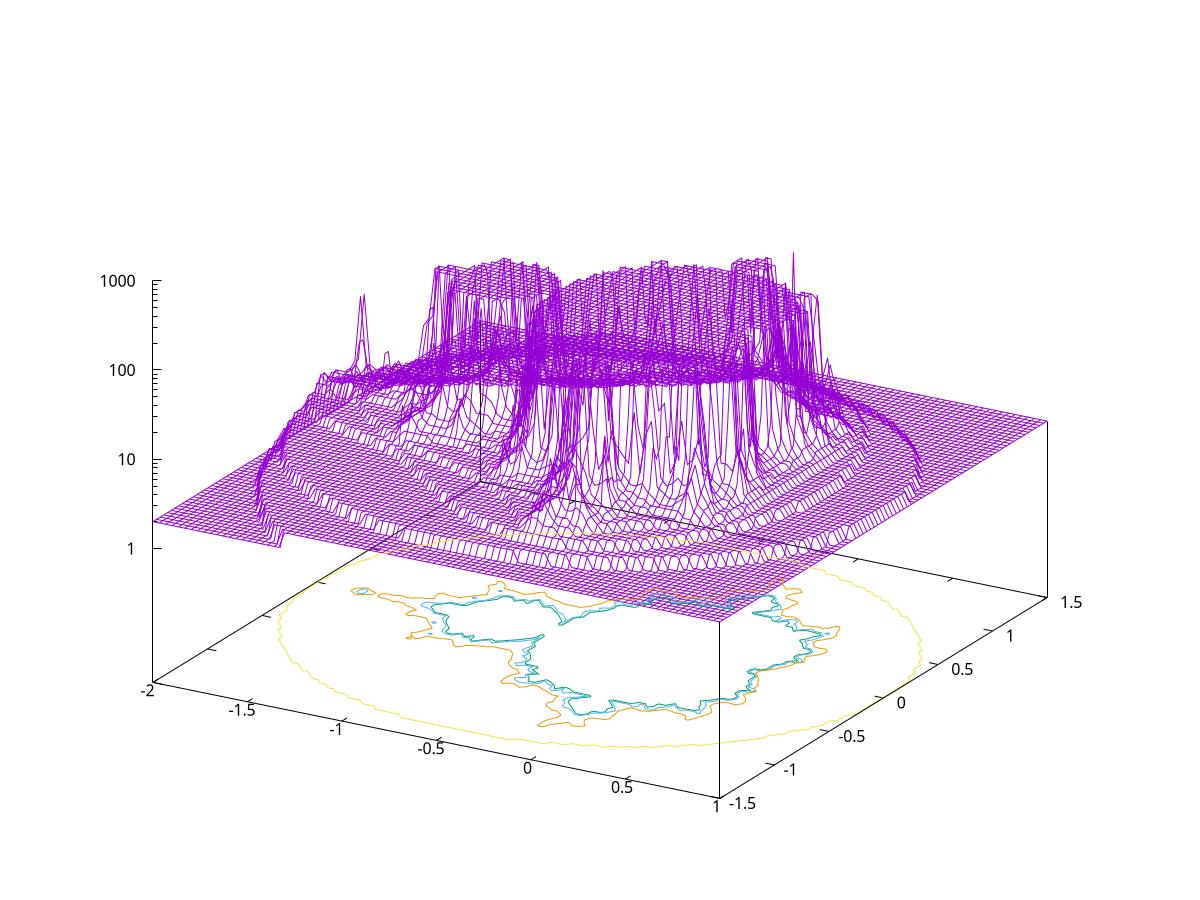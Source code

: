 complex(x,y) = x*{1,0}+y*{0,1}
mandel(x,y,z,n) = (abs(z)>2.0 || n>=200) ? \
                  n : mandel(x,y,z*z+complex(x,y),n+1)
set xrange [-2:1]
set yrange [-1.5:1.5]
set logscale z
set isosample 90
# set hidden3d
set contour
splot mandel(x,y,{0,0},1) notitle
